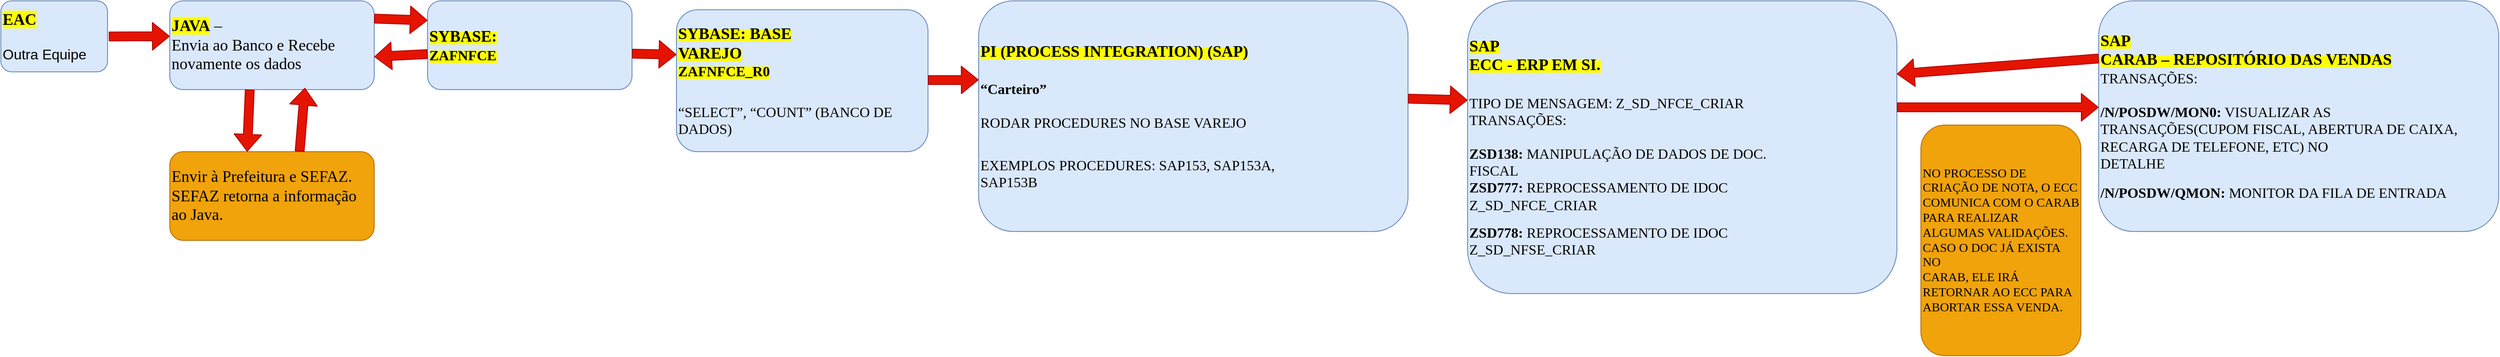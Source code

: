 <mxfile version="24.8.3">
  <diagram name="Página-1" id="A-V--XsspcCzu0u9TLLc">
    <mxGraphModel dx="1188" dy="631" grid="1" gridSize="10" guides="1" tooltips="1" connect="1" arrows="1" fold="1" page="1" pageScale="1" pageWidth="827" pageHeight="1169" math="0" shadow="0">
      <root>
        <mxCell id="0" />
        <mxCell id="1" parent="0" />
        <mxCell id="hONxpYcpvomNpsaaPsFR-1" value="&lt;font style=&quot;font-size: 18px;&quot;&gt;&lt;span style=&quot;font-family: Aptos; font-weight: 700; background-color: rgb(255, 255, 0);&quot;&gt;EAC&lt;/span&gt;&lt;br&gt;&lt;/font&gt;&lt;div&gt;&lt;font size=&quot;3&quot;&gt;&lt;br&gt;&lt;/font&gt;&lt;div&gt;&lt;font size=&quot;3&quot;&gt;Outra Equipe&lt;/font&gt;&lt;/div&gt;&lt;/div&gt;" style="rounded=1;whiteSpace=wrap;html=1;fillColor=#dae8fc;strokeColor=#6c8ebf;align=left;" parent="1" vertex="1">
          <mxGeometry x="60" width="120" height="80" as="geometry" />
        </mxCell>
        <mxCell id="hONxpYcpvomNpsaaPsFR-3" value="&lt;p style=&quot;language:pt-BR;margin-top:0pt;margin-bottom:0pt;margin-left:0in;&lt;br/&gt;text-align:left;direction:ltr;unicode-bidi:embed;mso-line-break-override:none;&lt;br/&gt;word-break:normal;punctuation-wrap:hanging&quot;&gt;&lt;font style=&quot;font-size: 18px;&quot;&gt;&lt;span style=&quot;font-family: Aptos; background: yellow; font-weight: bold;&quot;&gt;JAVA&lt;/span&gt;&lt;span style=&quot;font-family: Aptos;&quot;&gt; –&lt;br&gt;Envia ao Banco e Recebe novamente os dados&lt;/span&gt;&lt;/font&gt;&lt;/p&gt;" style="rounded=1;whiteSpace=wrap;html=1;fillColor=#dae8fc;strokeColor=#6c8ebf;align=left;" parent="1" vertex="1">
          <mxGeometry x="250" width="230" height="100" as="geometry" />
        </mxCell>
        <mxCell id="hONxpYcpvomNpsaaPsFR-4" value="&lt;p style=&quot;language:pt-BR;margin-top:0pt;margin-bottom:0pt;margin-left:0in;&lt;br/&gt;text-align:left;direction:ltr;unicode-bidi:embed;mso-line-break-override:none;&lt;br/&gt;word-break:normal;punctuation-wrap:hanging&quot;&gt;&lt;font face=&quot;Aptos&quot; style=&quot;font-size: 18px;&quot;&gt;Envir à Prefeitura e SEFAZ. SEFAZ retorna a informação ao Java.&lt;/font&gt;&lt;/p&gt;" style="rounded=1;whiteSpace=wrap;html=1;fillColor=#f0a30a;strokeColor=#BD7000;align=left;fontColor=#000000;verticalAlign=middle;fontFamily=Helvetica;fontSize=12;" parent="1" vertex="1">
          <mxGeometry x="250" y="170" width="230" height="100" as="geometry" />
        </mxCell>
        <mxCell id="hONxpYcpvomNpsaaPsFR-7" value="" style="shape=flexArrow;endArrow=classic;html=1;rounded=1;entryX=-0.002;entryY=0.487;entryDx=0;entryDy=0;entryPerimeter=0;fillColor=#e51400;strokeColor=#B20000;" parent="1" edge="1">
          <mxGeometry width="50" height="50" relative="1" as="geometry">
            <mxPoint x="181.38" y="40.15" as="sourcePoint" />
            <mxPoint x="250.0" y="39.85" as="targetPoint" />
          </mxGeometry>
        </mxCell>
        <mxCell id="hONxpYcpvomNpsaaPsFR-10" value="" style="shape=flexArrow;endArrow=classic;html=1;rounded=1;fillColor=#e51400;strokeColor=#B20000;" parent="1" edge="1">
          <mxGeometry width="50" height="50" relative="1" as="geometry">
            <mxPoint x="340" y="100" as="sourcePoint" />
            <mxPoint x="337" y="170" as="targetPoint" />
          </mxGeometry>
        </mxCell>
        <mxCell id="hONxpYcpvomNpsaaPsFR-11" value="" style="shape=flexArrow;endArrow=classic;html=1;rounded=1;entryX=0.661;entryY=0.98;entryDx=0;entryDy=0;entryPerimeter=0;exitX=0.635;exitY=0;exitDx=0;exitDy=0;exitPerimeter=0;fillColor=#e51400;strokeColor=#B20000;" parent="1" source="hONxpYcpvomNpsaaPsFR-4" target="hONxpYcpvomNpsaaPsFR-3" edge="1">
          <mxGeometry width="50" height="50" relative="1" as="geometry">
            <mxPoint x="430" y="170" as="sourcePoint" />
            <mxPoint x="497" y="100" as="targetPoint" />
          </mxGeometry>
        </mxCell>
        <mxCell id="hONxpYcpvomNpsaaPsFR-12" value="&lt;p style=&quot;language:pt-BR;margin-top:0pt;margin-bottom:0pt;margin-left:0in;&lt;br/&gt;text-align:left;direction:ltr;unicode-bidi:embed;mso-line-break-override:none;&lt;br/&gt;word-break:normal;punctuation-wrap:hanging&quot;&gt;&lt;span style=&quot;font-family: Aptos; background: yellow; font-weight: bold;&quot;&gt;&lt;font style=&quot;font-size: 18px;&quot;&gt;SYBASE:&lt;/font&gt;&lt;/span&gt;&lt;/p&gt;&lt;p style=&quot;language:pt-BR;margin-top:0pt;margin-bottom:0pt;margin-left:0in;&lt;br/&gt;text-align:left;direction:ltr;unicode-bidi:embed;mso-line-break-override:none;&lt;br/&gt;word-break:normal;punctuation-wrap:hanging&quot;&gt;&lt;span style=&quot;font-family: Aptos; background: yellow; font-weight: bold;&quot;&gt;&lt;font size=&quot;3&quot;&gt;ZAFNFCE&lt;/font&gt;&lt;/span&gt;&lt;/p&gt;" style="rounded=1;whiteSpace=wrap;html=1;fillColor=#dae8fc;strokeColor=#6c8ebf;align=left;" parent="1" vertex="1">
          <mxGeometry x="540" width="230" height="100" as="geometry" />
        </mxCell>
        <mxCell id="hONxpYcpvomNpsaaPsFR-14" value="" style="shape=flexArrow;endArrow=classic;html=1;rounded=1;entryX=0;entryY=0.32;entryDx=0;entryDy=0;entryPerimeter=0;fillColor=#e51400;strokeColor=#B20000;" parent="1" edge="1">
          <mxGeometry width="50" height="50" relative="1" as="geometry">
            <mxPoint x="480" y="20" as="sourcePoint" />
            <mxPoint x="540" y="22" as="targetPoint" />
          </mxGeometry>
        </mxCell>
        <mxCell id="hONxpYcpvomNpsaaPsFR-15" value="" style="shape=flexArrow;endArrow=classic;html=1;rounded=1;entryX=1;entryY=0.63;entryDx=0;entryDy=0;entryPerimeter=0;fillColor=#e51400;strokeColor=#B20000;" parent="1" target="hONxpYcpvomNpsaaPsFR-3" edge="1">
          <mxGeometry width="50" height="50" relative="1" as="geometry">
            <mxPoint x="540" y="60" as="sourcePoint" />
            <mxPoint x="490" y="100" as="targetPoint" />
          </mxGeometry>
        </mxCell>
        <mxCell id="hONxpYcpvomNpsaaPsFR-16" value="&lt;p style=&quot;language:pt-BR;margin-top:0pt;margin-bottom:0pt;margin-left:0in;&lt;br/&gt;text-align:left;direction:ltr;unicode-bidi:embed;mso-line-break-override:none;&lt;br/&gt;word-break:normal;punctuation-wrap:hanging&quot;&gt;&lt;span style=&quot;font-family: Aptos; background: yellow; font-weight: bold;&quot;&gt;&lt;font style=&quot;font-size: 18px;&quot;&gt;SYBASE: BASE&lt;br&gt;VAREJO&lt;/font&gt;&lt;/span&gt;&lt;/p&gt;&lt;p style=&quot;language:pt-BR;margin-top:0pt;margin-bottom:0pt;margin-left:0in;&lt;br/&gt;text-align:left;direction:ltr;unicode-bidi:embed;mso-line-break-override:none;&lt;br/&gt;word-break:normal;punctuation-wrap:hanging&quot;&gt;&lt;span style=&quot;font-family: Aptos; background: yellow; font-weight: bold;&quot;&gt;&lt;font size=&quot;3&quot;&gt;ZAFNFCE_R0&lt;/font&gt;&lt;/span&gt;&lt;/p&gt;&lt;p style=&quot;language:pt-BR;margin-top:0pt;margin-bottom:0pt;margin-left:0in;&lt;br/&gt;text-align:left;direction:ltr;unicode-bidi:embed;mso-line-break-override:none;&lt;br/&gt;word-break:normal;punctuation-wrap:hanging&quot;&gt;&lt;/p&gt;&lt;p style=&quot;language:pt-BR;margin-top:0pt;margin-bottom:0pt;margin-left:0in;&lt;br/&gt;text-align:left;direction:ltr;unicode-bidi:embed;mso-line-break-override:none;&lt;br/&gt;word-break:normal;punctuation-wrap:hanging&quot;&gt;&lt;br&gt;&lt;/p&gt;&lt;p style=&quot;language:pt-BR;margin-top:0pt;margin-bottom:0pt;margin-left:0in;&lt;br/&gt;text-align:left;direction:ltr;unicode-bidi:embed;mso-line-break-override:none;&lt;br/&gt;word-break:normal;punctuation-wrap:hanging&quot;&gt;&lt;/p&gt;&lt;p&gt;&lt;/p&gt;&lt;p style=&quot;language:pt-BR;margin-top:0pt;margin-bottom:0pt;margin-left:0in;&lt;br/&gt;text-align:left;direction:ltr;unicode-bidi:embed;mso-line-break-override:none;&lt;br/&gt;word-break:normal;punctuation-wrap:hanging&quot;&gt;&lt;span style=&quot;font-family: Aptos;&quot;&gt;&lt;font size=&quot;3&quot; style=&quot;&quot;&gt;“SELECT”, “COUNT” (BANCO DE DADOS)&lt;/font&gt;&lt;/span&gt;&lt;/p&gt;" style="rounded=1;whiteSpace=wrap;html=1;fillColor=#dae8fc;strokeColor=#6c8ebf;align=left;" parent="1" vertex="1">
          <mxGeometry x="820" y="10" width="283" height="160" as="geometry" />
        </mxCell>
        <mxCell id="hONxpYcpvomNpsaaPsFR-17" value="&lt;p style=&quot;language:pt-BR;margin-top:0pt;margin-bottom:0pt;margin-left:0in;&lt;br/&gt;text-align:left;direction:ltr;unicode-bidi:embed;mso-line-break-override:none;&lt;br/&gt;word-break:normal;punctuation-wrap:hanging&quot;&gt;&lt;span style=&quot;font-family: Aptos; background: yellow; font-weight: bold;&quot;&gt;&lt;font style=&quot;font-size: 18px;&quot;&gt;PI (PROCESS INTEGRATION) (SAP)&lt;/font&gt;&lt;/span&gt;&lt;/p&gt;&lt;p style=&quot;language:pt-BR;margin-top:0pt;margin-bottom:0pt;margin-left:0in;&lt;br/&gt;text-align:left;direction:ltr;unicode-bidi:embed;mso-line-break-override:none;&lt;br/&gt;word-break:normal;punctuation-wrap:hanging&quot;&gt;&lt;span style=&quot;font-family: Aptos; background: yellow; font-weight: bold;&quot;&gt;&lt;font style=&quot;font-size: 18px;&quot;&gt;&lt;br&gt;&lt;/font&gt;&lt;/span&gt;&lt;/p&gt;&lt;p style=&quot;language:pt-BR;margin-top:0pt;margin-bottom:0pt;margin-left:0in;&lt;br/&gt;text-align:left;direction:ltr;unicode-bidi:embed;mso-line-break-override:none;&lt;br/&gt;word-break:normal;punctuation-wrap:hanging&quot;&gt;&lt;/p&gt;&lt;p style=&quot;language:pt-BR;margin-top:0pt;margin-bottom:0pt;margin-left:0in;&lt;br/&gt;text-align:left;direction:ltr;unicode-bidi:embed;mso-line-break-override:none;&lt;br/&gt;word-break:normal;punctuation-wrap:hanging&quot;&gt;&lt;span style=&quot;font-family: Aptos; font-weight: bold;&quot;&gt;&lt;font size=&quot;3&quot;&gt;“Carteiro”&lt;/font&gt;&lt;/span&gt;&lt;/p&gt;&lt;p style=&quot;language:pt-BR;margin-top:0pt;margin-bottom:0pt;margin-left:0in;&lt;br/&gt;text-align:left;direction:ltr;unicode-bidi:embed;mso-line-break-override:none;&lt;br/&gt;word-break:normal;punctuation-wrap:hanging&quot;&gt;&lt;span style=&quot;font-family: Aptos; font-weight: bold;&quot;&gt;&lt;font size=&quot;3&quot;&gt;&lt;br&gt;&lt;/font&gt;&lt;/span&gt;&lt;/p&gt;&lt;p style=&quot;language:pt-BR;margin-top:0pt;margin-bottom:0pt;margin-left:0in;&lt;br/&gt;text-align:left;direction:ltr;unicode-bidi:embed;mso-line-break-override:none;&lt;br/&gt;word-break:normal;punctuation-wrap:hanging&quot;&gt;&lt;/p&gt;&lt;p style=&quot;language:pt-BR;margin-top:0pt;margin-bottom:0pt;margin-left:0in;&lt;br/&gt;text-align:left;direction:ltr;unicode-bidi:embed;mso-line-break-override:none;&lt;br/&gt;word-break:normal;punctuation-wrap:hanging&quot;&gt;&lt;span style=&quot;font-family: Aptos;&quot;&gt;&lt;font size=&quot;3&quot;&gt;RODAR PROCEDURES NO BASE VAREJO&lt;/font&gt;&lt;/span&gt;&lt;/p&gt;&lt;p style=&quot;language:pt-BR;margin-top:0pt;margin-bottom:0pt;margin-left:0in;&lt;br/&gt;text-align:left;direction:ltr;unicode-bidi:embed;mso-line-break-override:none;&lt;br/&gt;word-break:normal;punctuation-wrap:hanging&quot;&gt;&lt;/p&gt;&lt;p style=&quot;language:pt-BR;margin-top:0pt;margin-bottom:0pt;margin-left:0in;&lt;br/&gt;text-align:left;direction:ltr;unicode-bidi:embed;mso-line-break-override:none;&lt;br/&gt;word-break:normal;punctuation-wrap:hanging&quot;&gt;&lt;br&gt;&lt;br&gt;&lt;/p&gt;&lt;p style=&quot;language:pt-BR;margin-top:0pt;margin-bottom:0pt;margin-left:0in;&lt;br/&gt;text-align:left;direction:ltr;unicode-bidi:embed;mso-line-break-override:none;&lt;br/&gt;word-break:normal;punctuation-wrap:hanging&quot;&gt;&lt;span style=&quot;font-family: Aptos;&quot;&gt;&lt;font size=&quot;3&quot;&gt;EXEMPLOS PROCEDURES: SAP153, SAP153A,&lt;br&gt;SAP153B&lt;/font&gt;&lt;/span&gt;&lt;/p&gt;" style="rounded=1;whiteSpace=wrap;html=1;fillColor=#dae8fc;strokeColor=#6c8ebf;align=left;" parent="1" vertex="1">
          <mxGeometry x="1160" width="483" height="260" as="geometry" />
        </mxCell>
        <mxCell id="hONxpYcpvomNpsaaPsFR-18" value="" style="shape=flexArrow;endArrow=classic;html=1;rounded=1;entryX=0;entryY=0.316;entryDx=0;entryDy=0;entryPerimeter=0;fillColor=#e51400;strokeColor=#B20000;" parent="1" target="hONxpYcpvomNpsaaPsFR-16" edge="1">
          <mxGeometry width="50" height="50" relative="1" as="geometry">
            <mxPoint x="770" y="59.5" as="sourcePoint" />
            <mxPoint x="813" y="60.5" as="targetPoint" />
          </mxGeometry>
        </mxCell>
        <mxCell id="hONxpYcpvomNpsaaPsFR-19" value="" style="shape=flexArrow;endArrow=classic;html=1;rounded=1;fillColor=#e51400;strokeColor=#B20000;" parent="1" edge="1">
          <mxGeometry width="50" height="50" relative="1" as="geometry">
            <mxPoint x="1103" y="89.25" as="sourcePoint" />
            <mxPoint x="1160" y="89" as="targetPoint" />
          </mxGeometry>
        </mxCell>
        <mxCell id="hONxpYcpvomNpsaaPsFR-21" value="&lt;p style=&quot;language:pt-BR;margin-top:0pt;margin-bottom:0pt;margin-left:0in;&lt;br/&gt;text-align:left;direction:ltr;unicode-bidi:embed;mso-line-break-override:none;&lt;br/&gt;word-break:normal;punctuation-wrap:hanging&quot;&gt;&lt;span style=&quot;font-family: Aptos; background: yellow; font-weight: bold;&quot;&gt;&lt;font style=&quot;font-size: 18px;&quot;&gt;SAP&lt;br&gt;ECC - ERP EM SI.&lt;/font&gt;&lt;/span&gt;&lt;/p&gt;&lt;p style=&quot;language:pt-BR;margin-top:0pt;margin-bottom:0pt;margin-left:0in;&lt;br/&gt;text-align:left;direction:ltr;unicode-bidi:embed;mso-line-break-override:none;&lt;br/&gt;word-break:normal;punctuation-wrap:hanging&quot;&gt;&lt;span style=&quot;font-family: Aptos; background: yellow; font-weight: bold;&quot;&gt;&lt;font style=&quot;font-size: 18px;&quot;&gt;&lt;br&gt;&lt;/font&gt;&lt;/span&gt;&lt;/p&gt;&lt;p style=&quot;language:pt-BR;margin-top:0pt;margin-bottom:0pt;margin-left:0in;&lt;br/&gt;text-align:left;direction:ltr;unicode-bidi:embed;mso-line-break-override:none;&lt;br/&gt;word-break:normal;punctuation-wrap:hanging&quot;&gt;&lt;/p&gt;&lt;p style=&quot;language:pt-BR;margin-top:0pt;margin-bottom:0pt;margin-left:0in;&lt;br/&gt;text-align:left;direction:ltr;unicode-bidi:embed;mso-line-break-override:none;&lt;br/&gt;word-break:normal;punctuation-wrap:hanging&quot;&gt;&lt;span style=&quot;font-family: Aptos;&quot;&gt;&lt;font size=&quot;3&quot;&gt;TIPO DE MENSAGEM: Z_SD_NFCE_CRIAR&lt;/font&gt;&lt;/span&gt;&lt;/p&gt;&lt;p style=&quot;language:pt-BR;margin-top:0pt;margin-bottom:0pt;margin-left:0in;&lt;br/&gt;text-align:left;direction:ltr;unicode-bidi:embed;mso-line-break-override:none;&lt;br/&gt;word-break:normal;punctuation-wrap:hanging&quot;&gt;&lt;/p&gt;&lt;p style=&quot;language:pt-BR;margin-top:0pt;margin-bottom:0pt;margin-left:0in;&lt;br/&gt;text-align:left;direction:ltr;unicode-bidi:embed;mso-line-break-override:none;&lt;br/&gt;word-break:normal;punctuation-wrap:hanging&quot;&gt;&lt;span style=&quot;font-family: Aptos;&quot;&gt;&lt;font size=&quot;3&quot;&gt;TRANSAÇÕES:&lt;/font&gt;&lt;/span&gt;&lt;/p&gt;&lt;p style=&quot;language:pt-BR;margin-top:0pt;margin-bottom:0pt;margin-left:0in;&lt;br/&gt;text-align:left;direction:ltr;unicode-bidi:embed;mso-line-break-override:none;&lt;br/&gt;word-break:normal;punctuation-wrap:hanging&quot;&gt;&lt;span style=&quot;font-family: Aptos;&quot;&gt;&lt;font size=&quot;3&quot;&gt;&lt;br&gt;&lt;/font&gt;&lt;/span&gt;&lt;/p&gt;&lt;p style=&quot;language:pt-BR;margin-top:0pt;margin-bottom:0pt;margin-left:0in;&lt;br/&gt;text-align:left;direction:ltr;unicode-bidi:embed;mso-line-break-override:none;&lt;br/&gt;word-break:normal;punctuation-wrap:hanging&quot;&gt;&lt;/p&gt;&lt;p style=&quot;language:pt-BR;margin-top:0pt;margin-bottom:0pt;margin-left:0in;&lt;br/&gt;text-align:left;direction:ltr;unicode-bidi:embed;mso-line-break-override:none;&lt;br/&gt;word-break:normal;punctuation-wrap:hanging&quot;&gt;&lt;span style=&quot;font-family: Aptos;&quot;&gt;&lt;font size=&quot;3&quot;&gt;&lt;b&gt;ZSD138: &lt;/b&gt;MANIPULAÇÃO DE DADOS DE DOC.&lt;br&gt;FISCAL&lt;/font&gt;&lt;/span&gt;&lt;/p&gt;&lt;p style=&quot;language:pt-BR;margin-top:0pt;margin-bottom:0pt;margin-left:0in;&lt;br/&gt;text-align:left;direction:ltr;unicode-bidi:embed;mso-line-break-override:none;&lt;br/&gt;word-break:normal;punctuation-wrap:hanging&quot;&gt;&lt;span style=&quot;font-family: Aptos;&quot;&gt;&lt;font size=&quot;3&quot;&gt;&lt;b&gt;ZSD777: &lt;/b&gt;REPROCESSAMENTO DE IDOC&lt;br&gt;Z_SD_NFCE_CRIAR&lt;/font&gt;&lt;/span&gt;&lt;/p&gt;&lt;p style=&quot;language:pt-BR;margin-top:0pt;margin-bottom:0pt;margin-left:0in;&lt;br/&gt;text-align:left;direction:ltr;unicode-bidi:embed;mso-line-break-override:none;&lt;br/&gt;word-break:normal;punctuation-wrap:hanging&quot;&gt;&lt;/p&gt;&lt;p&gt;&lt;/p&gt;&lt;p style=&quot;language:pt-BR;margin-top:0pt;margin-bottom:0pt;margin-left:0in;&lt;br/&gt;text-align:left;direction:ltr;unicode-bidi:embed;mso-line-break-override:none;&lt;br/&gt;word-break:normal;punctuation-wrap:hanging&quot;&gt;&lt;span style=&quot;font-family: Aptos;&quot;&gt;&lt;font size=&quot;3&quot;&gt;&lt;b&gt;ZSD778: &lt;/b&gt;REPROCESSAMENTO DE IDOC&lt;br&gt;Z_SD_NFSE_CRIAR&lt;/font&gt;&lt;/span&gt;&lt;/p&gt;" style="rounded=1;whiteSpace=wrap;html=1;fillColor=#dae8fc;strokeColor=#6c8ebf;align=left;" parent="1" vertex="1">
          <mxGeometry x="1710" width="483" height="330" as="geometry" />
        </mxCell>
        <mxCell id="hONxpYcpvomNpsaaPsFR-22" value="" style="shape=flexArrow;endArrow=classic;html=1;rounded=1;fillColor=#e51400;strokeColor=#B20000;" parent="1" edge="1">
          <mxGeometry width="50" height="50" relative="1" as="geometry">
            <mxPoint x="1643" y="110.25" as="sourcePoint" />
            <mxPoint x="1710" y="112" as="targetPoint" />
          </mxGeometry>
        </mxCell>
        <mxCell id="hONxpYcpvomNpsaaPsFR-23" value="&lt;p style=&quot;language:pt-BR;margin-top:0pt;margin-bottom:0pt;margin-left:0in;&lt;br/&gt;text-align:left;direction:ltr;unicode-bidi:embed;mso-line-break-override:none;&lt;br/&gt;word-break:normal;punctuation-wrap:hanging&quot;&gt;&lt;span style=&quot;font-family: Aptos; background: yellow; font-weight: bold;&quot;&gt;&lt;font style=&quot;font-size: 18px;&quot;&gt;SAP&lt;br&gt;CARAB – REPOSITÓRIO DAS VENDAS&lt;/font&gt;&lt;/span&gt;&lt;/p&gt;&lt;p style=&quot;language:pt-BR;margin-top:0pt;margin-bottom:0pt;margin-left:0in;&lt;br/&gt;text-align:left;direction:ltr;unicode-bidi:embed;mso-line-break-override:none;&lt;br/&gt;word-break:normal;punctuation-wrap:hanging&quot;&gt;&lt;/p&gt;&lt;p style=&quot;language:pt-BR;margin-top:0pt;margin-bottom:0pt;margin-left:0in;&lt;br/&gt;text-align:left;direction:ltr;unicode-bidi:embed;mso-line-break-override:none;&lt;br/&gt;word-break:normal;punctuation-wrap:hanging&quot;&gt;&lt;span style=&quot;font-family: Aptos;&quot;&gt;&lt;font size=&quot;3&quot;&gt;TRANSAÇÕES: &lt;/font&gt;&lt;/span&gt;&lt;/p&gt;&lt;p style=&quot;language:pt-BR;margin-top:0pt;margin-bottom:0pt;margin-left:0in;&lt;br/&gt;text-align:left;direction:ltr;unicode-bidi:embed;mso-line-break-override:none;&lt;br/&gt;word-break:normal;punctuation-wrap:hanging&quot;&gt;&lt;span style=&quot;font-family: Aptos;&quot;&gt;&lt;font size=&quot;3&quot;&gt;&lt;br&gt;&lt;/font&gt;&lt;/span&gt;&lt;/p&gt;&lt;p style=&quot;language:pt-BR;margin-top:0pt;margin-bottom:0pt;margin-left:0in;&lt;br/&gt;text-align:left;direction:ltr;unicode-bidi:embed;mso-line-break-override:none;&lt;br/&gt;word-break:normal;punctuation-wrap:hanging&quot;&gt;&lt;/p&gt;&lt;p style=&quot;language:pt-BR;margin-top:0pt;margin-bottom:0pt;margin-left:0in;&lt;br/&gt;text-align:left;direction:ltr;unicode-bidi:embed;mso-line-break-override:none;&lt;br/&gt;word-break:normal;punctuation-wrap:hanging&quot;&gt;&lt;span style=&quot;font-family: Aptos;&quot;&gt;&lt;font size=&quot;3&quot;&gt;&lt;b&gt;/N/POSDW/MON0:&lt;/b&gt; VISUALIZAR AS&lt;br&gt;TRANSAÇÕES(CUPOM FISCAL, ABERTURA DE CAIXA, RECARGA DE TELEFONE, ETC) NO&lt;br&gt;DETALHE&lt;/font&gt;&lt;/span&gt;&lt;/p&gt;&lt;p style=&quot;language:pt-BR;margin-top:0pt;margin-bottom:0pt;margin-left:0in;&lt;br/&gt;text-align:left;direction:ltr;unicode-bidi:embed;mso-line-break-override:none;&lt;br/&gt;word-break:normal;punctuation-wrap:hanging&quot;&gt;&lt;/p&gt;&lt;p style=&quot;language:pt-BR;margin-top:0pt;margin-bottom:0pt;margin-left:0in;&lt;br/&gt;text-align:left;direction:ltr;unicode-bidi:embed;mso-line-break-override:none;&lt;br/&gt;word-break:normal;punctuation-wrap:hanging&quot;&gt;&lt;br&gt;&lt;/p&gt;&lt;p style=&quot;language:pt-BR;margin-top:0pt;margin-bottom:0pt;margin-left:0in;&lt;br/&gt;text-align:left;direction:ltr;unicode-bidi:embed;mso-line-break-override:none;&lt;br/&gt;word-break:normal;punctuation-wrap:hanging&quot;&gt;&lt;span style=&quot;font-family: Aptos;&quot;&gt;&lt;font size=&quot;3&quot; style=&quot;&quot;&gt;&lt;b&gt;/N/POSDW/QMON:&lt;/b&gt; MONITOR DA FILA DE ENTRADA&lt;/font&gt;&lt;/span&gt;&lt;/p&gt;" style="rounded=1;whiteSpace=wrap;html=1;fillColor=#dae8fc;strokeColor=#6c8ebf;align=left;" parent="1" vertex="1">
          <mxGeometry x="2420" width="450" height="260" as="geometry" />
        </mxCell>
        <mxCell id="hONxpYcpvomNpsaaPsFR-24" value="" style="shape=flexArrow;endArrow=classic;html=1;rounded=1;fillColor=#e51400;strokeColor=#B20000;" parent="1" edge="1">
          <mxGeometry width="50" height="50" relative="1" as="geometry">
            <mxPoint x="2193" y="120" as="sourcePoint" />
            <mxPoint x="2420" y="120" as="targetPoint" />
          </mxGeometry>
        </mxCell>
        <mxCell id="hONxpYcpvomNpsaaPsFR-25" value="&lt;p style=&quot;margin-top: 0pt; margin-bottom: 0pt; margin-left: 0in; direction: ltr; unicode-bidi: embed; word-break: normal;&quot;&gt;&lt;span style=&quot;font-family: Aptos; font-size: 14px;&quot;&gt;&lt;font style=&quot;font-size: 14px;&quot;&gt;NO PROCESSO DE CRIAÇÃO DE NOTA, O ECC&lt;br&gt;COMUNICA COM O CARAB PARA REALIZAR ALGUMAS VALIDAÇÕES. CASO O DOC JÁ EXISTA NO&lt;br&gt;CARAB, ELE IRÁ RETORNAR AO ECC PARA ABORTAR ESSA VENDA.&lt;/font&gt;&lt;/span&gt;&lt;/p&gt;" style="rounded=1;whiteSpace=wrap;html=1;fillColor=#f0a30a;strokeColor=#BD7000;fontColor=#000000;align=left;" parent="1" vertex="1">
          <mxGeometry x="2220" y="140" width="180" height="260" as="geometry" />
        </mxCell>
        <mxCell id="hONxpYcpvomNpsaaPsFR-26" value="" style="shape=flexArrow;endArrow=classic;html=1;rounded=1;fillColor=#e51400;strokeColor=#B20000;exitX=0;exitY=0.25;exitDx=0;exitDy=0;entryX=1;entryY=0.25;entryDx=0;entryDy=0;" parent="1" source="hONxpYcpvomNpsaaPsFR-23" target="hONxpYcpvomNpsaaPsFR-21" edge="1">
          <mxGeometry width="50" height="50" relative="1" as="geometry">
            <mxPoint x="2363" y="-10" as="sourcePoint" />
            <mxPoint x="2250" y="180" as="targetPoint" />
          </mxGeometry>
        </mxCell>
      </root>
    </mxGraphModel>
  </diagram>
</mxfile>
